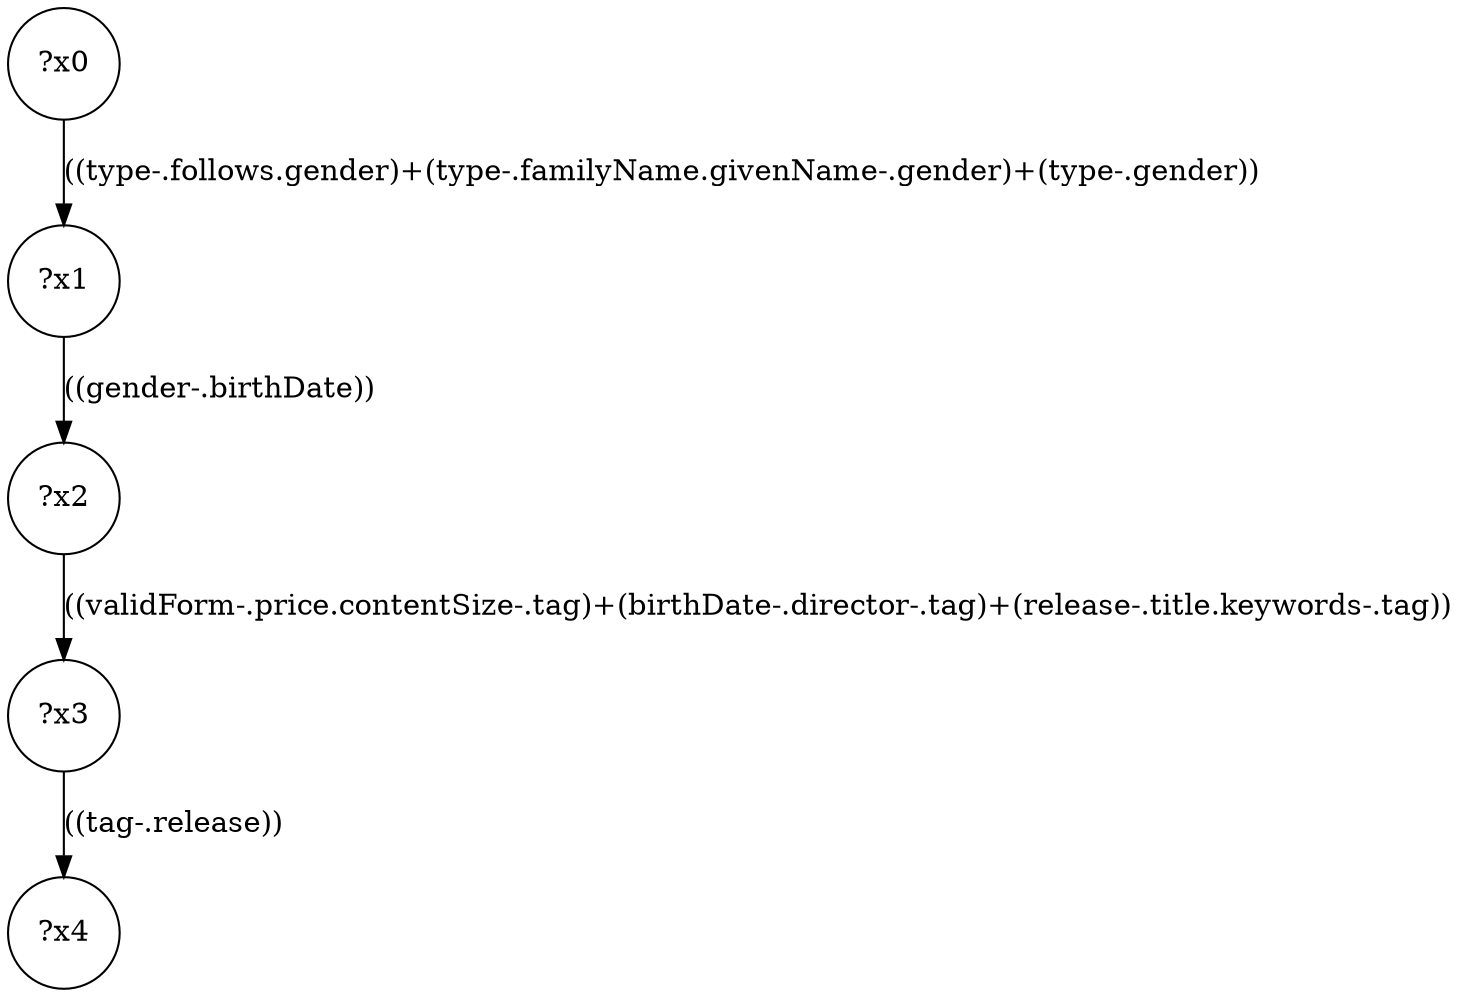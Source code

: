 digraph g {
	x0 [shape=circle, label="?x0"];
	x1 [shape=circle, label="?x1"];
	x0 -> x1 [label="((type-.follows.gender)+(type-.familyName.givenName-.gender)+(type-.gender))"];
	x2 [shape=circle, label="?x2"];
	x1 -> x2 [label="((gender-.birthDate))"];
	x3 [shape=circle, label="?x3"];
	x2 -> x3 [label="((validForm-.price.contentSize-.tag)+(birthDate-.director-.tag)+(release-.title.keywords-.tag))"];
	x4 [shape=circle, label="?x4"];
	x3 -> x4 [label="((tag-.release))"];
}

